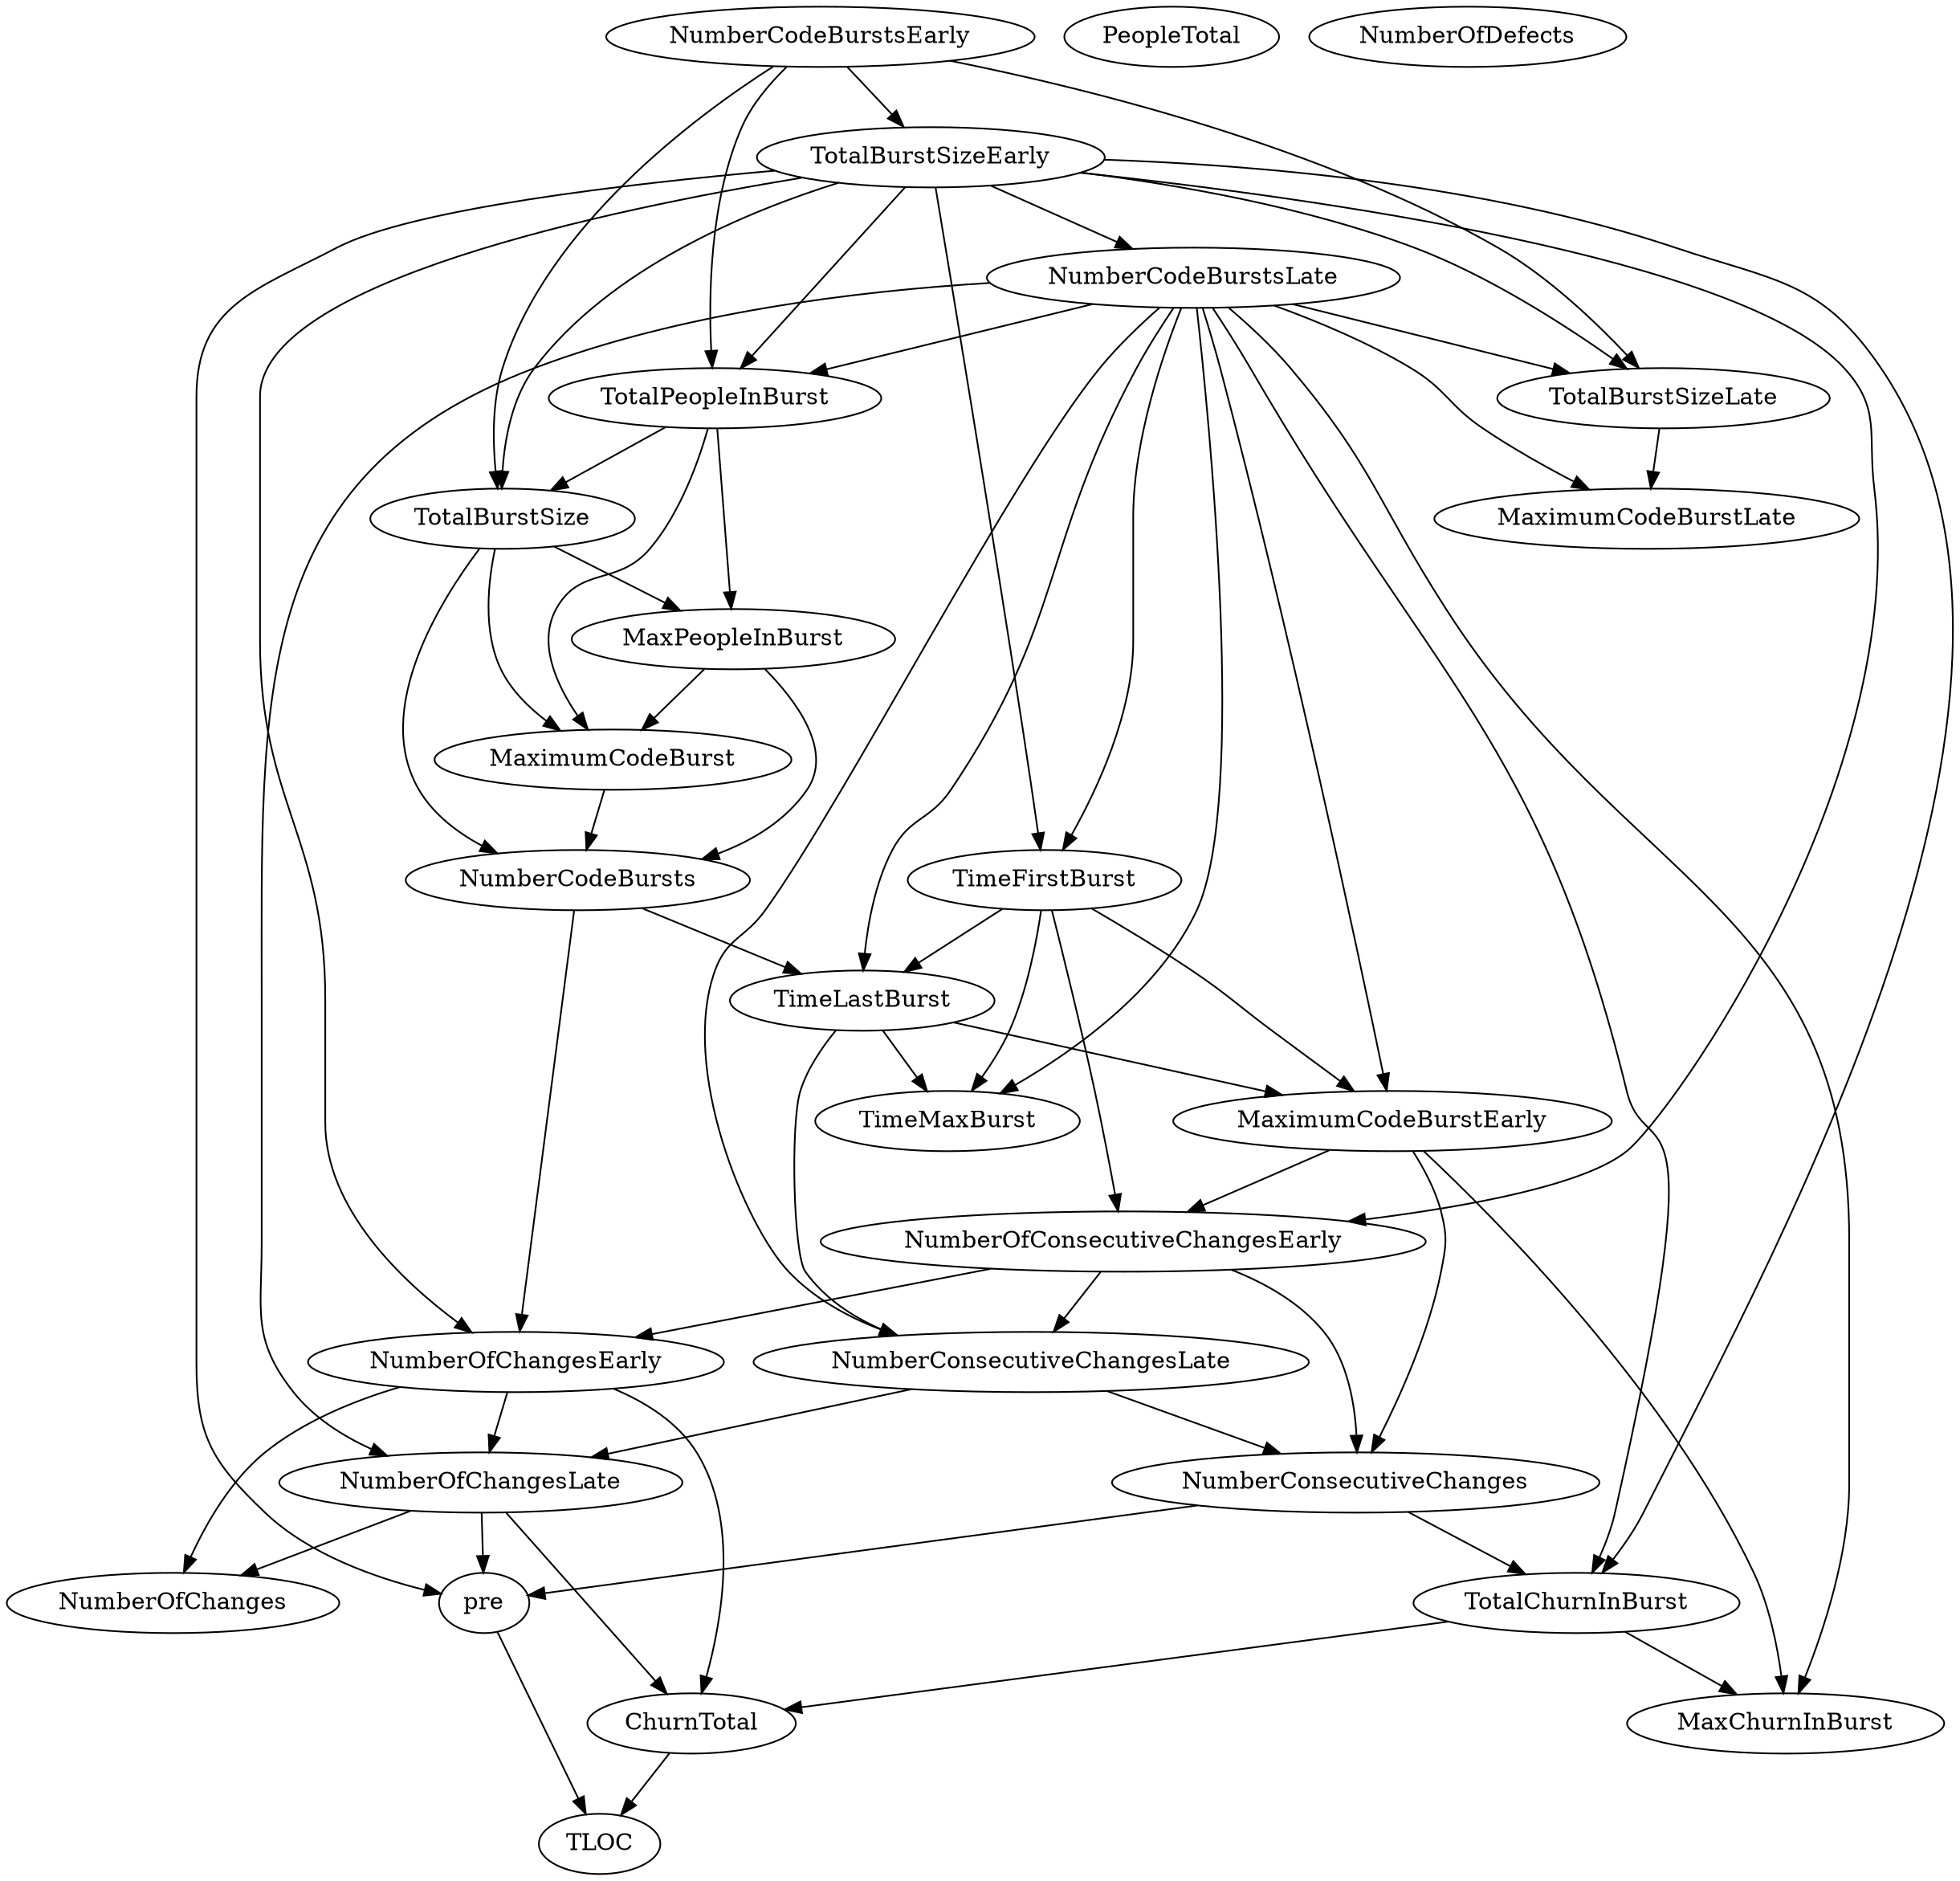 digraph {
   TotalPeopleInBurst;
   MaximumCodeBurstLate;
   NumberOfChanges;
   MaxPeopleInBurst;
   TotalBurstSizeLate;
   NumberCodeBurstsLate;
   NumberOfChangesLate;
   NumberOfChangesEarly;
   MaxChurnInBurst;
   MaximumCodeBurstEarly;
   NumberCodeBurstsEarly;
   TimeFirstBurst;
   TotalChurnInBurst;
   ChurnTotal;
   MaximumCodeBurst;
   NumberOfConsecutiveChangesEarly;
   NumberConsecutiveChangesLate;
   TotalBurstSizeEarly;
   TotalBurstSize;
   TimeMaxBurst;
   NumberConsecutiveChanges;
   TimeLastBurst;
   NumberCodeBursts;
   PeopleTotal;
   pre;
   NumberOfDefects;
   TLOC;
   TotalPeopleInBurst -> MaxPeopleInBurst;
   TotalPeopleInBurst -> MaximumCodeBurst;
   TotalPeopleInBurst -> TotalBurstSize;
   MaxPeopleInBurst -> MaximumCodeBurst;
   MaxPeopleInBurst -> NumberCodeBursts;
   TotalBurstSizeLate -> MaximumCodeBurstLate;
   NumberCodeBurstsLate -> TotalPeopleInBurst;
   NumberCodeBurstsLate -> MaximumCodeBurstLate;
   NumberCodeBurstsLate -> TotalBurstSizeLate;
   NumberCodeBurstsLate -> NumberOfChangesLate;
   NumberCodeBurstsLate -> MaxChurnInBurst;
   NumberCodeBurstsLate -> MaximumCodeBurstEarly;
   NumberCodeBurstsLate -> TimeFirstBurst;
   NumberCodeBurstsLate -> TotalChurnInBurst;
   NumberCodeBurstsLate -> NumberConsecutiveChangesLate;
   NumberCodeBurstsLate -> TimeMaxBurst;
   NumberCodeBurstsLate -> TimeLastBurst;
   NumberOfChangesLate -> NumberOfChanges;
   NumberOfChangesLate -> ChurnTotal;
   NumberOfChangesLate -> pre;
   NumberOfChangesEarly -> NumberOfChanges;
   NumberOfChangesEarly -> NumberOfChangesLate;
   NumberOfChangesEarly -> ChurnTotal;
   MaximumCodeBurstEarly -> MaxChurnInBurst;
   MaximumCodeBurstEarly -> NumberOfConsecutiveChangesEarly;
   MaximumCodeBurstEarly -> NumberConsecutiveChanges;
   NumberCodeBurstsEarly -> TotalPeopleInBurst;
   NumberCodeBurstsEarly -> TotalBurstSizeLate;
   NumberCodeBurstsEarly -> TotalBurstSizeEarly;
   NumberCodeBurstsEarly -> TotalBurstSize;
   TimeFirstBurst -> MaximumCodeBurstEarly;
   TimeFirstBurst -> NumberOfConsecutiveChangesEarly;
   TimeFirstBurst -> TimeMaxBurst;
   TimeFirstBurst -> TimeLastBurst;
   TotalChurnInBurst -> MaxChurnInBurst;
   TotalChurnInBurst -> ChurnTotal;
   ChurnTotal -> TLOC;
   MaximumCodeBurst -> NumberCodeBursts;
   NumberOfConsecutiveChangesEarly -> NumberOfChangesEarly;
   NumberOfConsecutiveChangesEarly -> NumberConsecutiveChangesLate;
   NumberOfConsecutiveChangesEarly -> NumberConsecutiveChanges;
   NumberConsecutiveChangesLate -> NumberOfChangesLate;
   NumberConsecutiveChangesLate -> NumberConsecutiveChanges;
   TotalBurstSizeEarly -> TotalPeopleInBurst;
   TotalBurstSizeEarly -> TotalBurstSizeLate;
   TotalBurstSizeEarly -> NumberCodeBurstsLate;
   TotalBurstSizeEarly -> NumberOfChangesEarly;
   TotalBurstSizeEarly -> TimeFirstBurst;
   TotalBurstSizeEarly -> TotalChurnInBurst;
   TotalBurstSizeEarly -> NumberOfConsecutiveChangesEarly;
   TotalBurstSizeEarly -> TotalBurstSize;
   TotalBurstSizeEarly -> pre;
   TotalBurstSize -> MaxPeopleInBurst;
   TotalBurstSize -> MaximumCodeBurst;
   TotalBurstSize -> NumberCodeBursts;
   NumberConsecutiveChanges -> TotalChurnInBurst;
   NumberConsecutiveChanges -> pre;
   TimeLastBurst -> MaximumCodeBurstEarly;
   TimeLastBurst -> NumberConsecutiveChangesLate;
   TimeLastBurst -> TimeMaxBurst;
   NumberCodeBursts -> NumberOfChangesEarly;
   NumberCodeBursts -> TimeLastBurst;
   pre -> TLOC;
}
